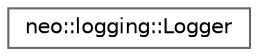 digraph "Graphical Class Hierarchy"
{
 // LATEX_PDF_SIZE
  bgcolor="transparent";
  edge [fontname=Helvetica,fontsize=10,labelfontname=Helvetica,labelfontsize=10];
  node [fontname=Helvetica,fontsize=10,shape=box,height=0.2,width=0.4];
  rankdir="LR";
  Node0 [id="Node000000",label="neo::logging::Logger",height=0.2,width=0.4,color="grey40", fillcolor="white", style="filled",URL="$classneo_1_1logging_1_1_logger.html",tooltip="Logger class providing structured logging functionality."];
}
